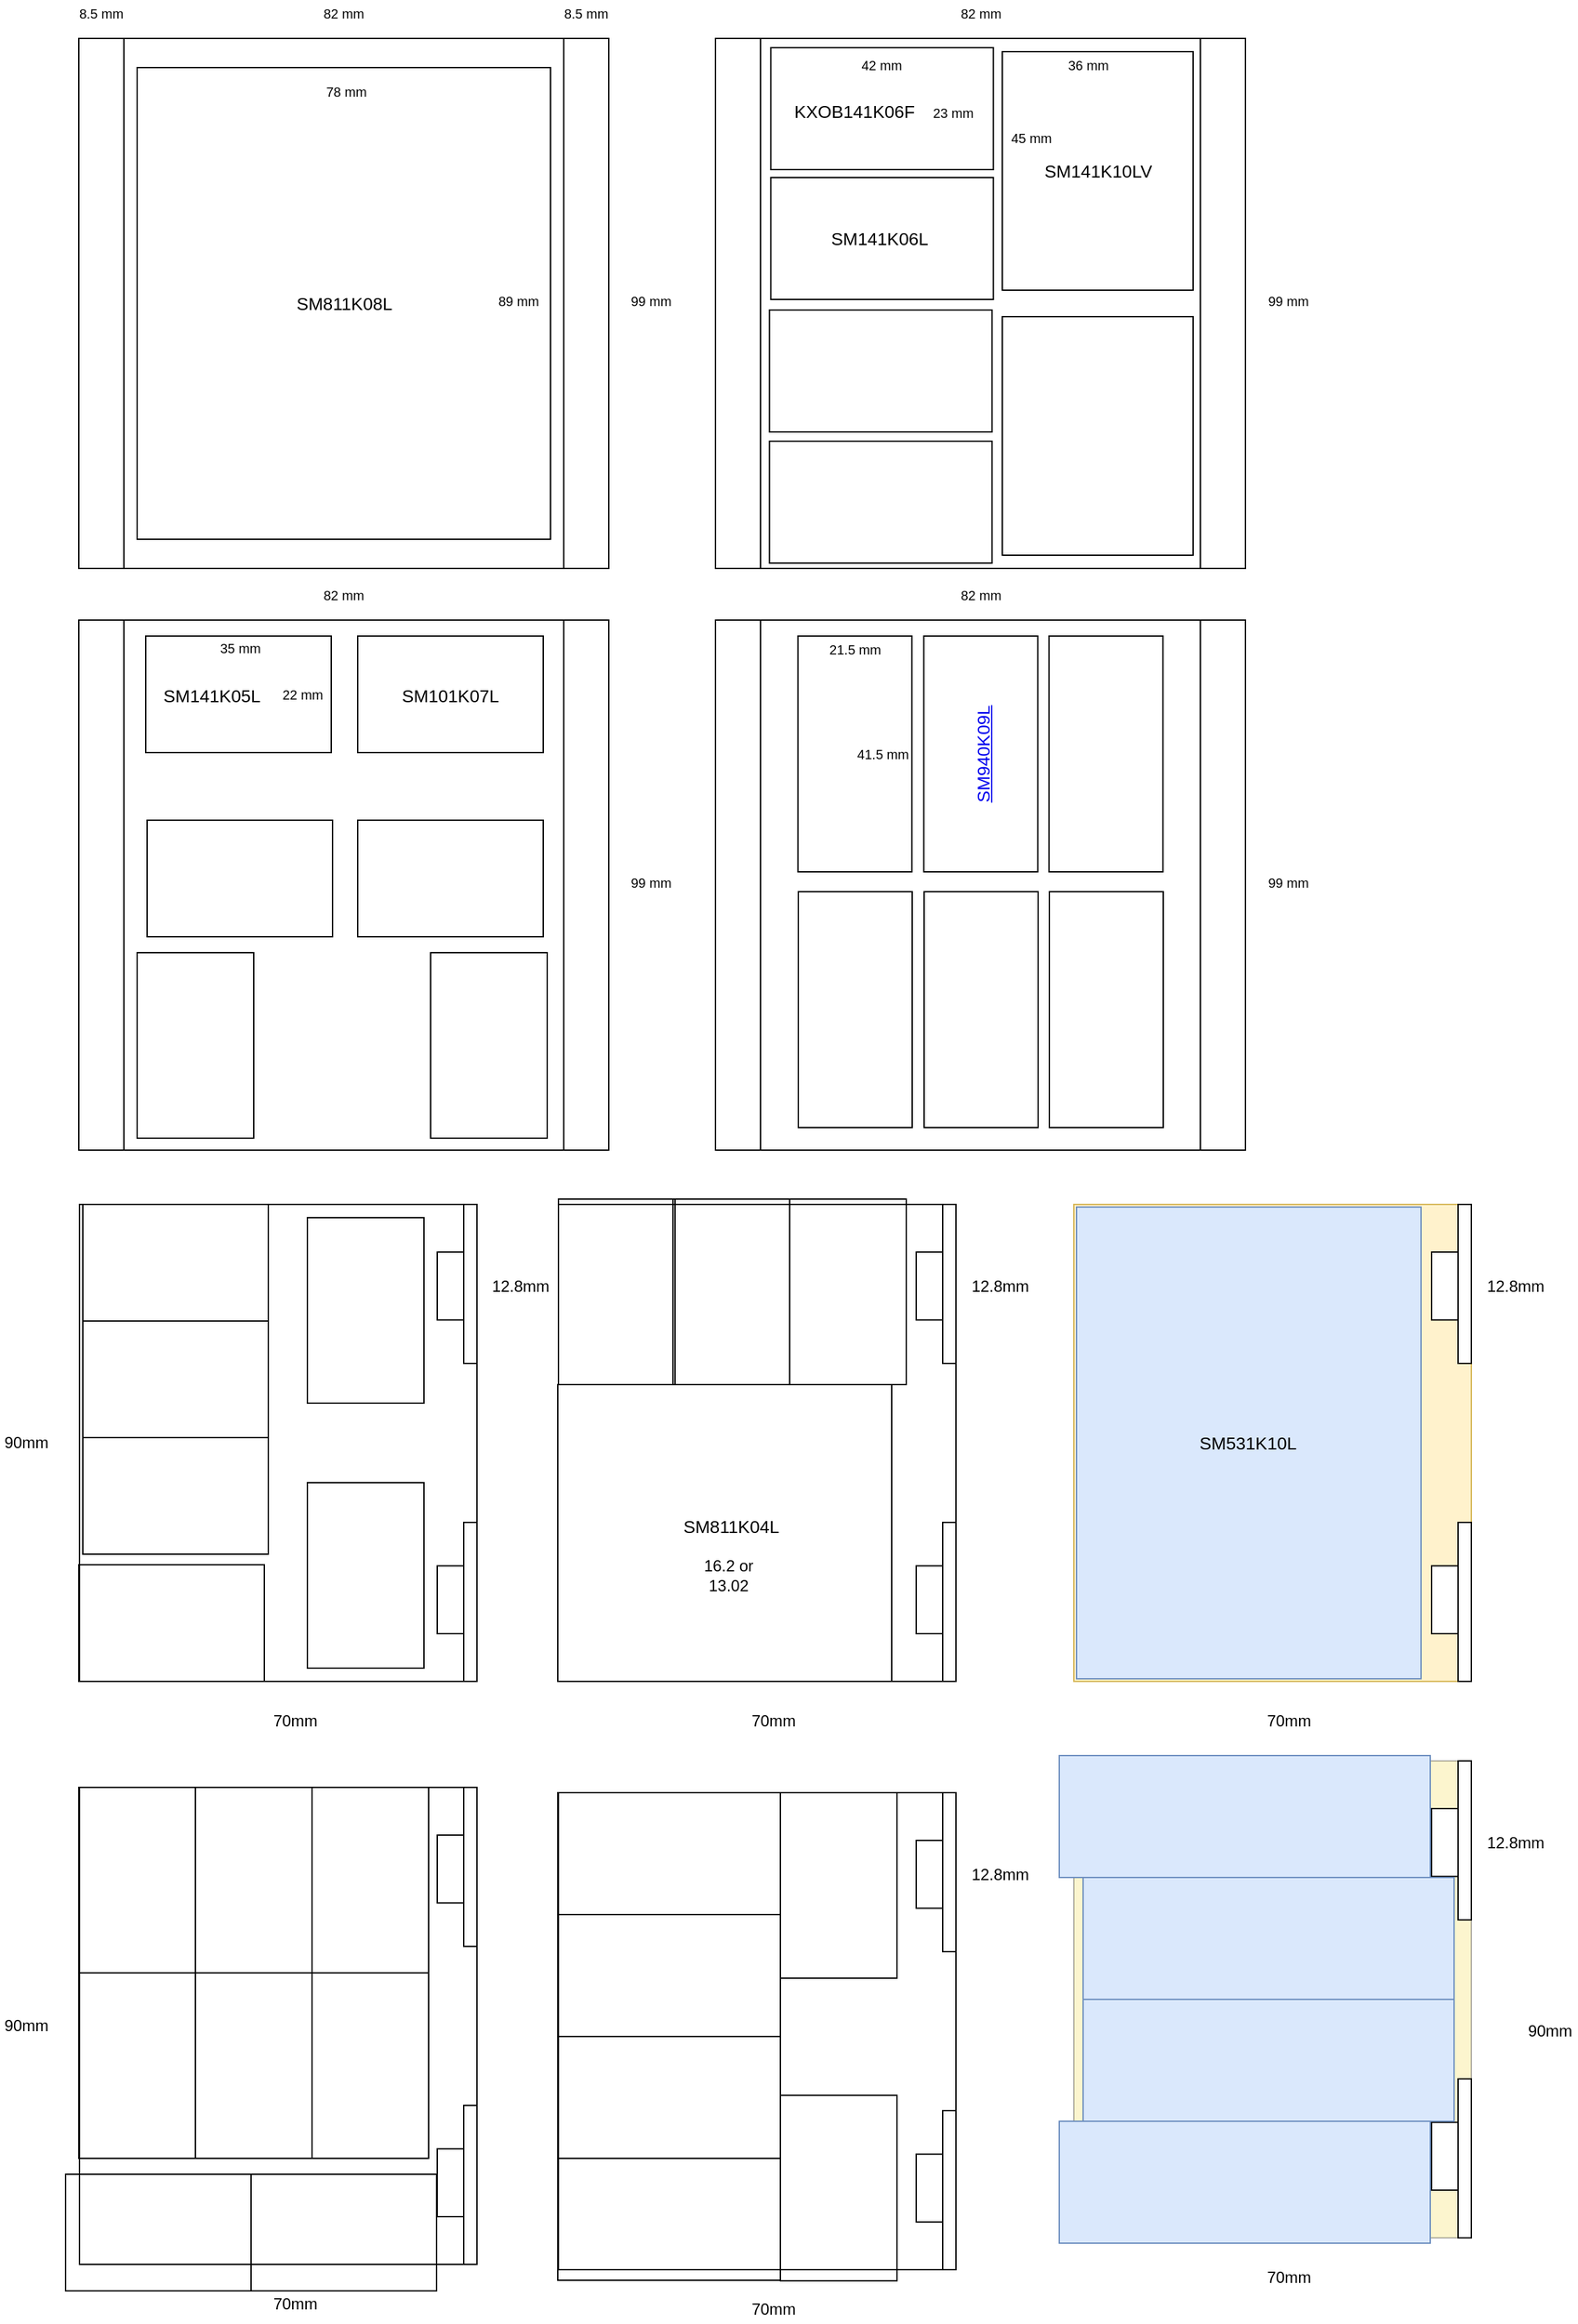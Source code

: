 <mxfile version="14.6.13" type="device" pages="2"><diagram id="oQUts7I-9DujU_vpRz6f" name="XY"><mxGraphModel dx="1752" dy="481" grid="1" gridSize="10" guides="1" tooltips="1" connect="1" arrows="1" fold="1" page="1" pageScale="1" pageWidth="1100" pageHeight="850" math="0" shadow="0"><root><mxCell id="0"/><mxCell id="1" parent="0"/><mxCell id="nN8JJNk-mXdtL4Y5iK5O-106" value="" style="rounded=0;whiteSpace=wrap;html=1;fillColor=#F5DC5D;opacity=30;" parent="1" vertex="1"><mxGeometry x="790.5" y="1340" width="300" height="360" as="geometry"/></mxCell><mxCell id="nN8JJNk-mXdtL4Y5iK5O-22" value="" style="rounded=0;whiteSpace=wrap;html=1;" parent="1" vertex="1"><mxGeometry x="401.5" y="920" width="300" height="360" as="geometry"/></mxCell><mxCell id="6bvqcT6BtOevuJyswvUa-59" value="" style="rounded=0;whiteSpace=wrap;html=1;fillColor=none;" parent="1" vertex="1"><mxGeometry x="520" y="40" width="400" height="400" as="geometry"/></mxCell><mxCell id="6bvqcT6BtOevuJyswvUa-72" value="" style="rounded=0;whiteSpace=wrap;html=1;fillColor=none;fontSize=10;" parent="1" vertex="1"><mxGeometry x="561.75" y="47" width="168" height="92" as="geometry"/></mxCell><mxCell id="6bvqcT6BtOevuJyswvUa-50" value="" style="rounded=0;whiteSpace=wrap;html=1;fillColor=none;fontSize=10;" parent="1" vertex="1"><mxGeometry x="677.25" y="491" width="86" height="178" as="geometry"/></mxCell><mxCell id="6bvqcT6BtOevuJyswvUa-1" value="" style="rounded=0;whiteSpace=wrap;html=1;fillColor=none;" parent="1" vertex="1"><mxGeometry x="39.5" y="40" width="400" height="400" as="geometry"/></mxCell><mxCell id="6bvqcT6BtOevuJyswvUa-2" value="" style="rounded=0;whiteSpace=wrap;html=1;fillColor=none;" parent="1" vertex="1"><mxGeometry x="405.5" y="40" width="34" height="400" as="geometry"/></mxCell><mxCell id="6bvqcT6BtOevuJyswvUa-3" value="" style="rounded=0;whiteSpace=wrap;html=1;fillColor=none;" parent="1" vertex="1"><mxGeometry x="39.5" y="40" width="34" height="400" as="geometry"/></mxCell><mxCell id="6bvqcT6BtOevuJyswvUa-4" value="&lt;font style=&quot;font-size: 10px;&quot;&gt;8.5 mm&lt;/font&gt;" style="text;html=1;strokeColor=none;fillColor=none;align=center;verticalAlign=middle;whiteSpace=wrap;rounded=0;fontSize=10;" parent="1" vertex="1"><mxGeometry x="35" y="11" width="43" height="20" as="geometry"/></mxCell><mxCell id="6bvqcT6BtOevuJyswvUa-5" value="&lt;font style=&quot;font-size: 10px;&quot;&gt;8.5 mm&lt;/font&gt;" style="text;html=1;strokeColor=none;fillColor=none;align=center;verticalAlign=middle;whiteSpace=wrap;rounded=0;fontSize=10;" parent="1" vertex="1"><mxGeometry x="401" y="11" width="43" height="20" as="geometry"/></mxCell><mxCell id="6bvqcT6BtOevuJyswvUa-6" value="&lt;font style=&quot;font-size: 10px&quot;&gt;82 mm&lt;/font&gt;" style="text;html=1;strokeColor=none;fillColor=none;align=center;verticalAlign=middle;whiteSpace=wrap;rounded=0;fontSize=10;" parent="1" vertex="1"><mxGeometry x="218" y="11" width="43" height="20" as="geometry"/></mxCell><mxCell id="6bvqcT6BtOevuJyswvUa-7" value="&lt;font style=&quot;font-size: 10px&quot;&gt;99 mm&lt;/font&gt;" style="text;html=1;strokeColor=none;fillColor=none;align=center;verticalAlign=middle;whiteSpace=wrap;rounded=0;fontSize=10;" parent="1" vertex="1"><mxGeometry x="450" y="228" width="43" height="20" as="geometry"/></mxCell><mxCell id="6bvqcT6BtOevuJyswvUa-8" value="" style="rounded=0;whiteSpace=wrap;html=1;fillColor=none;fontSize=10;" parent="1" vertex="1"><mxGeometry x="83.5" y="62" width="312" height="356" as="geometry"/></mxCell><mxCell id="6bvqcT6BtOevuJyswvUa-9" value="" style="rounded=0;whiteSpace=wrap;html=1;fillColor=none;" parent="1" vertex="1"><mxGeometry x="39.5" y="479" width="400" height="400" as="geometry"/></mxCell><mxCell id="6bvqcT6BtOevuJyswvUa-10" value="" style="rounded=0;whiteSpace=wrap;html=1;fillColor=none;" parent="1" vertex="1"><mxGeometry x="405.5" y="479" width="34" height="400" as="geometry"/></mxCell><mxCell id="6bvqcT6BtOevuJyswvUa-11" value="" style="rounded=0;whiteSpace=wrap;html=1;fillColor=none;" parent="1" vertex="1"><mxGeometry x="39.5" y="479" width="34" height="400" as="geometry"/></mxCell><mxCell id="6bvqcT6BtOevuJyswvUa-14" value="&lt;font style=&quot;font-size: 10px&quot;&gt;82 mm&lt;/font&gt;" style="text;html=1;strokeColor=none;fillColor=none;align=center;verticalAlign=middle;whiteSpace=wrap;rounded=0;fontSize=10;" parent="1" vertex="1"><mxGeometry x="218" y="450" width="43" height="20" as="geometry"/></mxCell><mxCell id="6bvqcT6BtOevuJyswvUa-15" value="&lt;font style=&quot;font-size: 10px&quot;&gt;99 mm&lt;/font&gt;" style="text;html=1;strokeColor=none;fillColor=none;align=center;verticalAlign=middle;whiteSpace=wrap;rounded=0;fontSize=10;" parent="1" vertex="1"><mxGeometry x="450" y="667" width="43" height="20" as="geometry"/></mxCell><mxCell id="6bvqcT6BtOevuJyswvUa-17" value="&lt;span style=&quot;font-size: 10pt ; font-family: &amp;#34;arial&amp;#34;&quot;&gt;SM811K08L&lt;/span&gt;" style="text;html=1;strokeColor=none;fillColor=none;align=center;verticalAlign=middle;whiteSpace=wrap;rounded=0;fontSize=10;" parent="1" vertex="1"><mxGeometry x="220" y="230" width="40" height="20" as="geometry"/></mxCell><mxCell id="6bvqcT6BtOevuJyswvUa-18" value="&lt;font style=&quot;font-size: 10px&quot;&gt;89 mm&lt;/font&gt;" style="text;html=1;strokeColor=none;fillColor=none;align=center;verticalAlign=middle;whiteSpace=wrap;rounded=0;fontSize=10;" parent="1" vertex="1"><mxGeometry x="350" y="228" width="43" height="20" as="geometry"/></mxCell><mxCell id="6bvqcT6BtOevuJyswvUa-19" value="&lt;font style=&quot;font-size: 10px&quot;&gt;78 mm&lt;/font&gt;" style="text;html=1;strokeColor=none;fillColor=none;align=center;verticalAlign=middle;whiteSpace=wrap;rounded=0;fontSize=10;" parent="1" vertex="1"><mxGeometry x="220" y="70" width="43" height="20" as="geometry"/></mxCell><mxCell id="6bvqcT6BtOevuJyswvUa-22" value="" style="rounded=0;whiteSpace=wrap;html=1;fillColor=none;fontSize=10;direction=south;" parent="1" vertex="1"><mxGeometry x="83.5" y="730" width="88" height="140" as="geometry"/></mxCell><mxCell id="6bvqcT6BtOevuJyswvUa-23" value="" style="rounded=0;whiteSpace=wrap;html=1;fillColor=none;fontSize=10;direction=east;" parent="1" vertex="1"><mxGeometry x="91" y="630" width="140" height="88" as="geometry"/></mxCell><mxCell id="6bvqcT6BtOevuJyswvUa-24" value="" style="rounded=0;whiteSpace=wrap;html=1;fillColor=none;fontSize=10;" parent="1" vertex="1"><mxGeometry x="90" y="491" width="140" height="88" as="geometry"/></mxCell><mxCell id="6bvqcT6BtOevuJyswvUa-25" value="" style="rounded=0;whiteSpace=wrap;html=1;fillColor=none;fontSize=10;direction=south;" parent="1" vertex="1"><mxGeometry x="305" y="730" width="88" height="140" as="geometry"/></mxCell><mxCell id="6bvqcT6BtOevuJyswvUa-26" value="" style="rounded=0;whiteSpace=wrap;html=1;fillColor=none;fontSize=10;direction=west;" parent="1" vertex="1"><mxGeometry x="250" y="630" width="140" height="88" as="geometry"/></mxCell><mxCell id="6bvqcT6BtOevuJyswvUa-27" value="" style="rounded=0;whiteSpace=wrap;html=1;fillColor=none;fontSize=10;" parent="1" vertex="1"><mxGeometry x="250" y="491" width="140" height="88" as="geometry"/></mxCell><mxCell id="6bvqcT6BtOevuJyswvUa-28" value="&lt;font style=&quot;font-size: 10px&quot;&gt;35 mm&lt;/font&gt;" style="text;html=1;strokeColor=none;fillColor=none;align=center;verticalAlign=middle;whiteSpace=wrap;rounded=0;fontSize=10;" parent="1" vertex="1"><mxGeometry x="139.5" y="490" width="43" height="20" as="geometry"/></mxCell><mxCell id="6bvqcT6BtOevuJyswvUa-29" value="&lt;font style=&quot;font-size: 10px&quot;&gt;22 mm&lt;/font&gt;" style="text;html=1;strokeColor=none;fillColor=none;align=center;verticalAlign=middle;whiteSpace=wrap;rounded=0;fontSize=10;" parent="1" vertex="1"><mxGeometry x="187" y="525" width="43" height="20" as="geometry"/></mxCell><mxCell id="6bvqcT6BtOevuJyswvUa-30" value="&lt;span style=&quot;font-size: 10pt ; font-family: &amp;#34;arial&amp;#34;&quot;&gt;SM141K05L&lt;/span&gt;" style="text;html=1;strokeColor=none;fillColor=none;align=center;verticalAlign=middle;whiteSpace=wrap;rounded=0;fontSize=10;" parent="1" vertex="1"><mxGeometry x="120" y="526" width="40" height="20" as="geometry"/></mxCell><mxCell id="6bvqcT6BtOevuJyswvUa-31" value="&lt;span style=&quot;font-size: 10pt ; font-family: &amp;#34;arial&amp;#34;&quot;&gt;SM101K07L&lt;/span&gt;" style="text;html=1;strokeColor=none;fillColor=none;align=center;verticalAlign=middle;whiteSpace=wrap;rounded=0;fontSize=10;direction=west;" parent="1" vertex="1"><mxGeometry x="300" y="526" width="40" height="20" as="geometry"/></mxCell><mxCell id="6bvqcT6BtOevuJyswvUa-32" value="" style="rounded=0;whiteSpace=wrap;html=1;fillColor=none;" parent="1" vertex="1"><mxGeometry x="520" y="479" width="400" height="400" as="geometry"/></mxCell><mxCell id="6bvqcT6BtOevuJyswvUa-33" value="" style="rounded=0;whiteSpace=wrap;html=1;fillColor=none;" parent="1" vertex="1"><mxGeometry x="886" y="479" width="34" height="400" as="geometry"/></mxCell><mxCell id="6bvqcT6BtOevuJyswvUa-34" value="" style="rounded=0;whiteSpace=wrap;html=1;fillColor=none;" parent="1" vertex="1"><mxGeometry x="520" y="479" width="34" height="400" as="geometry"/></mxCell><mxCell id="6bvqcT6BtOevuJyswvUa-35" value="&lt;font style=&quot;font-size: 10px&quot;&gt;99 mm&lt;/font&gt;" style="text;html=1;strokeColor=none;fillColor=none;align=center;verticalAlign=middle;whiteSpace=wrap;rounded=0;fontSize=10;" parent="1" vertex="1"><mxGeometry x="930.5" y="667" width="43" height="20" as="geometry"/></mxCell><mxCell id="6bvqcT6BtOevuJyswvUa-40" value="" style="rounded=0;whiteSpace=wrap;html=1;fillColor=none;fontSize=10;" parent="1" vertex="1"><mxGeometry x="582.25" y="491" width="86" height="178" as="geometry"/></mxCell><mxCell id="6bvqcT6BtOevuJyswvUa-44" value="&lt;font style=&quot;font-size: 10px&quot;&gt;21.5 mm&lt;/font&gt;" style="text;html=1;strokeColor=none;fillColor=none;align=center;verticalAlign=middle;whiteSpace=wrap;rounded=0;fontSize=10;" parent="1" vertex="1"><mxGeometry x="604" y="491" width="43" height="20" as="geometry"/></mxCell><mxCell id="6bvqcT6BtOevuJyswvUa-45" value="&lt;font style=&quot;font-size: 10px&quot;&gt;41.5 mm&lt;/font&gt;" style="text;html=1;strokeColor=none;fillColor=none;align=center;verticalAlign=middle;whiteSpace=wrap;rounded=0;fontSize=10;" parent="1" vertex="1"><mxGeometry x="625.25" y="570" width="43" height="20" as="geometry"/></mxCell><mxCell id="6bvqcT6BtOevuJyswvUa-48" value="&lt;font style=&quot;font-size: 10px&quot;&gt;82 mm&lt;/font&gt;" style="text;html=1;strokeColor=none;fillColor=none;align=center;verticalAlign=middle;whiteSpace=wrap;rounded=0;fontSize=10;" parent="1" vertex="1"><mxGeometry x="698.5" y="450" width="43" height="20" as="geometry"/></mxCell><mxCell id="6bvqcT6BtOevuJyswvUa-51" value="" style="rounded=0;whiteSpace=wrap;html=1;fillColor=none;fontSize=10;" parent="1" vertex="1"><mxGeometry x="771.75" y="491" width="86" height="178" as="geometry"/></mxCell><mxCell id="6bvqcT6BtOevuJyswvUa-52" value="" style="rounded=0;whiteSpace=wrap;html=1;fillColor=none;fontSize=10;" parent="1" vertex="1"><mxGeometry x="582.5" y="684" width="86" height="178" as="geometry"/></mxCell><mxCell id="6bvqcT6BtOevuJyswvUa-53" value="" style="rounded=0;whiteSpace=wrap;html=1;fillColor=none;fontSize=10;" parent="1" vertex="1"><mxGeometry x="677.5" y="684" width="86" height="178" as="geometry"/></mxCell><mxCell id="6bvqcT6BtOevuJyswvUa-54" value="" style="rounded=0;whiteSpace=wrap;html=1;fillColor=none;fontSize=10;" parent="1" vertex="1"><mxGeometry x="772" y="684" width="86" height="178" as="geometry"/></mxCell><mxCell id="6bvqcT6BtOevuJyswvUa-57" value="&lt;span style=&quot;font-style: normal; font-weight: normal; letter-spacing: normal; text-indent: 0px; text-transform: none; word-spacing: 0px; font-size: 10pt; font-family: arial; text-decoration: underline; color: rgb(17, 85, 204);&quot;&gt;&lt;a class=&quot;in-cell-link&quot; href=&quot;https://www.digikey.com/en/products/detail/anysolar-ltd/SM940K09L/9990450&quot; target=&quot;_blank&quot;&gt;SM940K09L&lt;/a&gt;&lt;/span&gt;" style="text;html=1;strokeColor=none;fillColor=none;align=center;verticalAlign=middle;whiteSpace=wrap;rounded=0;fontSize=10;horizontal=0;" parent="1" vertex="1"><mxGeometry x="702" y="570" width="40" height="20" as="geometry"/></mxCell><mxCell id="6bvqcT6BtOevuJyswvUa-60" value="" style="rounded=0;whiteSpace=wrap;html=1;fillColor=none;" parent="1" vertex="1"><mxGeometry x="886" y="40" width="34" height="400" as="geometry"/></mxCell><mxCell id="6bvqcT6BtOevuJyswvUa-61" value="" style="rounded=0;whiteSpace=wrap;html=1;fillColor=none;" parent="1" vertex="1"><mxGeometry x="520" y="40" width="34" height="400" as="geometry"/></mxCell><mxCell id="6bvqcT6BtOevuJyswvUa-62" value="&lt;font style=&quot;font-size: 10px&quot;&gt;99 mm&lt;/font&gt;" style="text;html=1;strokeColor=none;fillColor=none;align=center;verticalAlign=middle;whiteSpace=wrap;rounded=0;fontSize=10;" parent="1" vertex="1"><mxGeometry x="930.5" y="228" width="43" height="20" as="geometry"/></mxCell><mxCell id="6bvqcT6BtOevuJyswvUa-64" value="&lt;font style=&quot;font-size: 10px&quot;&gt;42 mm&lt;/font&gt;" style="text;html=1;strokeColor=none;fillColor=none;align=center;verticalAlign=middle;whiteSpace=wrap;rounded=0;fontSize=10;" parent="1" vertex="1"><mxGeometry x="624.25" y="50" width="43" height="20" as="geometry"/></mxCell><mxCell id="6bvqcT6BtOevuJyswvUa-65" value="&lt;font style=&quot;font-size: 10px&quot;&gt;23 mm&lt;/font&gt;" style="text;html=1;strokeColor=none;fillColor=none;align=center;verticalAlign=middle;whiteSpace=wrap;rounded=0;fontSize=10;" parent="1" vertex="1"><mxGeometry x="677.5" y="86" width="43" height="20" as="geometry"/></mxCell><mxCell id="6bvqcT6BtOevuJyswvUa-66" value="&lt;font style=&quot;font-size: 10px&quot;&gt;82 mm&lt;/font&gt;" style="text;html=1;strokeColor=none;fillColor=none;align=center;verticalAlign=middle;whiteSpace=wrap;rounded=0;fontSize=10;" parent="1" vertex="1"><mxGeometry x="698.5" y="11" width="43" height="20" as="geometry"/></mxCell><mxCell id="6bvqcT6BtOevuJyswvUa-74" value="&lt;span style=&quot;font-size: 10pt ; font-family: &amp;#34;arial&amp;#34;&quot;&gt;KXOB141K06F&lt;/span&gt;" style="text;html=1;strokeColor=none;fillColor=none;align=center;verticalAlign=middle;whiteSpace=wrap;rounded=0;fontSize=10;" parent="1" vertex="1"><mxGeometry x="605" y="85" width="40" height="20" as="geometry"/></mxCell><mxCell id="6bvqcT6BtOevuJyswvUa-75" value="" style="rounded=0;whiteSpace=wrap;html=1;fillColor=none;fontSize=10;" parent="1" vertex="1"><mxGeometry x="561.75" y="145" width="168" height="92" as="geometry"/></mxCell><mxCell id="6bvqcT6BtOevuJyswvUa-76" value="" style="rounded=0;whiteSpace=wrap;html=1;fillColor=none;fontSize=10;" parent="1" vertex="1"><mxGeometry x="560.75" y="245" width="168" height="92" as="geometry"/></mxCell><mxCell id="6bvqcT6BtOevuJyswvUa-77" value="" style="rounded=0;whiteSpace=wrap;html=1;fillColor=none;fontSize=10;" parent="1" vertex="1"><mxGeometry x="560.75" y="344" width="168" height="92" as="geometry"/></mxCell><mxCell id="6bvqcT6BtOevuJyswvUa-78" value="&lt;span style=&quot;font-size: 10pt ; font-family: &amp;#34;arial&amp;#34;&quot;&gt;SM141K06L&lt;/span&gt;" style="text;html=1;strokeColor=none;fillColor=none;align=center;verticalAlign=middle;whiteSpace=wrap;rounded=0;fontSize=10;" parent="1" vertex="1"><mxGeometry x="624" y="181" width="40" height="20" as="geometry"/></mxCell><mxCell id="6bvqcT6BtOevuJyswvUa-79" value="" style="rounded=0;whiteSpace=wrap;html=1;fillColor=none;fontSize=10;" parent="1" vertex="1"><mxGeometry x="736.5" y="50" width="144" height="180" as="geometry"/></mxCell><mxCell id="6bvqcT6BtOevuJyswvUa-80" value="" style="rounded=0;whiteSpace=wrap;html=1;fillColor=none;fontSize=10;" parent="1" vertex="1"><mxGeometry x="736.5" y="250" width="144" height="180" as="geometry"/></mxCell><mxCell id="6bvqcT6BtOevuJyswvUa-81" value="&lt;span style=&quot;font-size: 10pt ; font-family: &amp;#34;arial&amp;#34;&quot;&gt;SM141K10LV&lt;/span&gt;" style="text;html=1;strokeColor=none;fillColor=none;align=center;verticalAlign=middle;whiteSpace=wrap;rounded=0;fontSize=10;" parent="1" vertex="1"><mxGeometry x="789" y="130" width="40" height="20" as="geometry"/></mxCell><mxCell id="6bvqcT6BtOevuJyswvUa-83" value="&lt;font style=&quot;font-size: 10px&quot;&gt;45 mm&lt;/font&gt;" style="text;html=1;strokeColor=none;fillColor=none;align=center;verticalAlign=middle;whiteSpace=wrap;rounded=0;fontSize=10;" parent="1" vertex="1"><mxGeometry x="736.5" y="105" width="43" height="20" as="geometry"/></mxCell><mxCell id="6bvqcT6BtOevuJyswvUa-85" value="&lt;font style=&quot;font-size: 10px&quot;&gt;36 mm&lt;/font&gt;" style="text;html=1;strokeColor=none;fillColor=none;align=center;verticalAlign=middle;whiteSpace=wrap;rounded=0;fontSize=10;" parent="1" vertex="1"><mxGeometry x="779.5" y="50" width="43" height="20" as="geometry"/></mxCell><mxCell id="nN8JJNk-mXdtL4Y5iK5O-1" value="" style="rounded=0;whiteSpace=wrap;html=1;" parent="1" vertex="1"><mxGeometry x="40" y="920" width="300" height="360" as="geometry"/></mxCell><mxCell id="nN8JJNk-mXdtL4Y5iK5O-2" value="" style="rounded=0;whiteSpace=wrap;html=1;" parent="1" vertex="1"><mxGeometry x="310" y="956" width="30" height="51.2" as="geometry"/></mxCell><mxCell id="nN8JJNk-mXdtL4Y5iK5O-5" value="" style="rounded=0;whiteSpace=wrap;html=1;" parent="1" vertex="1"><mxGeometry x="310" y="1192.8" width="30" height="51.2" as="geometry"/></mxCell><mxCell id="nN8JJNk-mXdtL4Y5iK5O-7" value="90mm" style="text;html=1;strokeColor=none;fillColor=none;align=center;verticalAlign=middle;whiteSpace=wrap;rounded=0;" parent="1" vertex="1"><mxGeometry x="-20" y="1090" width="40" height="20" as="geometry"/></mxCell><mxCell id="nN8JJNk-mXdtL4Y5iK5O-9" value="70mm" style="text;html=1;strokeColor=none;fillColor=none;align=center;verticalAlign=middle;whiteSpace=wrap;rounded=0;" parent="1" vertex="1"><mxGeometry x="182.5" y="1300" width="40" height="20" as="geometry"/></mxCell><mxCell id="nN8JJNk-mXdtL4Y5iK5O-10" value="12.8mm" style="text;html=1;strokeColor=none;fillColor=none;align=center;verticalAlign=middle;whiteSpace=wrap;rounded=0;" parent="1" vertex="1"><mxGeometry x="353" y="972" width="40" height="20" as="geometry"/></mxCell><mxCell id="nN8JJNk-mXdtL4Y5iK5O-13" value="" style="rounded=0;whiteSpace=wrap;html=1;" parent="1" vertex="1"><mxGeometry x="330" y="920" width="10" height="120" as="geometry"/></mxCell><mxCell id="nN8JJNk-mXdtL4Y5iK5O-14" value="" style="rounded=0;whiteSpace=wrap;html=1;" parent="1" vertex="1"><mxGeometry x="330" y="1160" width="10" height="120" as="geometry"/></mxCell><mxCell id="nN8JJNk-mXdtL4Y5iK5O-15" value="" style="rounded=0;whiteSpace=wrap;html=1;fillColor=none;fontSize=10;" parent="1" vertex="1"><mxGeometry x="42.5" y="920" width="140" height="88" as="geometry"/></mxCell><mxCell id="nN8JJNk-mXdtL4Y5iK5O-16" value="" style="rounded=0;whiteSpace=wrap;html=1;fillColor=none;fontSize=10;" parent="1" vertex="1"><mxGeometry x="42.5" y="1008" width="140" height="88" as="geometry"/></mxCell><mxCell id="nN8JJNk-mXdtL4Y5iK5O-17" value="" style="rounded=0;whiteSpace=wrap;html=1;fillColor=none;fontSize=10;" parent="1" vertex="1"><mxGeometry x="42.5" y="1096" width="140" height="88" as="geometry"/></mxCell><mxCell id="nN8JJNk-mXdtL4Y5iK5O-18" value="" style="rounded=0;whiteSpace=wrap;html=1;fillColor=none;fontSize=10;" parent="1" vertex="1"><mxGeometry x="39.5" y="1192" width="140" height="88" as="geometry"/></mxCell><mxCell id="nN8JJNk-mXdtL4Y5iK5O-19" value="" style="rounded=0;whiteSpace=wrap;html=1;fillColor=none;fontSize=10;direction=south;" parent="1" vertex="1"><mxGeometry x="212" y="1130" width="88" height="140" as="geometry"/></mxCell><mxCell id="nN8JJNk-mXdtL4Y5iK5O-20" value="" style="rounded=0;whiteSpace=wrap;html=1;fillColor=none;fontSize=10;direction=south;" parent="1" vertex="1"><mxGeometry x="212" y="930" width="88" height="140" as="geometry"/></mxCell><mxCell id="nN8JJNk-mXdtL4Y5iK5O-21" value="" style="rounded=0;whiteSpace=wrap;html=1;direction=south;" parent="1" vertex="1"><mxGeometry x="401" y="1056" width="252" height="224" as="geometry"/></mxCell><mxCell id="nN8JJNk-mXdtL4Y5iK5O-23" value="" style="rounded=0;whiteSpace=wrap;html=1;" parent="1" vertex="1"><mxGeometry x="671.5" y="956" width="30" height="51.2" as="geometry"/></mxCell><mxCell id="nN8JJNk-mXdtL4Y5iK5O-24" value="" style="rounded=0;whiteSpace=wrap;html=1;" parent="1" vertex="1"><mxGeometry x="671.5" y="1192.8" width="30" height="51.2" as="geometry"/></mxCell><mxCell id="nN8JJNk-mXdtL4Y5iK5O-25" value="70mm" style="text;html=1;strokeColor=none;fillColor=none;align=center;verticalAlign=middle;whiteSpace=wrap;rounded=0;" parent="1" vertex="1"><mxGeometry x="544" y="1300" width="40" height="20" as="geometry"/></mxCell><mxCell id="nN8JJNk-mXdtL4Y5iK5O-26" value="12.8mm" style="text;html=1;strokeColor=none;fillColor=none;align=center;verticalAlign=middle;whiteSpace=wrap;rounded=0;" parent="1" vertex="1"><mxGeometry x="714.5" y="972" width="40" height="20" as="geometry"/></mxCell><mxCell id="nN8JJNk-mXdtL4Y5iK5O-27" value="" style="rounded=0;whiteSpace=wrap;html=1;" parent="1" vertex="1"><mxGeometry x="691.5" y="920" width="10" height="120" as="geometry"/></mxCell><mxCell id="nN8JJNk-mXdtL4Y5iK5O-28" value="" style="rounded=0;whiteSpace=wrap;html=1;" parent="1" vertex="1"><mxGeometry x="691.5" y="1160" width="10" height="120" as="geometry"/></mxCell><mxCell id="nN8JJNk-mXdtL4Y5iK5O-35" value="" style="rounded=0;whiteSpace=wrap;html=1;fillColor=none;fontSize=10;direction=south;" parent="1" vertex="1"><mxGeometry x="401.5" y="916" width="88" height="140" as="geometry"/></mxCell><mxCell id="nN8JJNk-mXdtL4Y5iK5O-36" value="&lt;span style=&quot;font-size: 10pt ; font-family: &amp;#34;arial&amp;#34;&quot;&gt;SM811K04L&lt;/span&gt;" style="text;html=1;strokeColor=none;fillColor=none;align=center;verticalAlign=middle;whiteSpace=wrap;rounded=0;" parent="1" vertex="1"><mxGeometry x="512" y="1153" width="40" height="20" as="geometry"/></mxCell><mxCell id="nN8JJNk-mXdtL4Y5iK5O-37" value="" style="rounded=0;whiteSpace=wrap;html=1;fillColor=none;fontSize=10;direction=south;" parent="1" vertex="1"><mxGeometry x="488" y="916" width="88" height="140" as="geometry"/></mxCell><mxCell id="nN8JJNk-mXdtL4Y5iK5O-38" value="" style="rounded=0;whiteSpace=wrap;html=1;fillColor=none;fontSize=10;direction=south;" parent="1" vertex="1"><mxGeometry x="576" y="916" width="88" height="140" as="geometry"/></mxCell><mxCell id="nN8JJNk-mXdtL4Y5iK5O-39" value="" style="rounded=0;whiteSpace=wrap;html=1;" parent="1" vertex="1"><mxGeometry x="40" y="1360" width="300" height="360" as="geometry"/></mxCell><mxCell id="nN8JJNk-mXdtL4Y5iK5O-40" value="" style="rounded=0;whiteSpace=wrap;html=1;" parent="1" vertex="1"><mxGeometry x="310" y="1396" width="30" height="51.2" as="geometry"/></mxCell><mxCell id="nN8JJNk-mXdtL4Y5iK5O-41" value="" style="rounded=0;whiteSpace=wrap;html=1;" parent="1" vertex="1"><mxGeometry x="310" y="1632.8" width="30" height="51.2" as="geometry"/></mxCell><mxCell id="nN8JJNk-mXdtL4Y5iK5O-42" value="90mm" style="text;html=1;strokeColor=none;fillColor=none;align=center;verticalAlign=middle;whiteSpace=wrap;rounded=0;" parent="1" vertex="1"><mxGeometry x="-20" y="1530" width="40" height="20" as="geometry"/></mxCell><mxCell id="nN8JJNk-mXdtL4Y5iK5O-43" value="70mm" style="text;html=1;strokeColor=none;fillColor=none;align=center;verticalAlign=middle;whiteSpace=wrap;rounded=0;" parent="1" vertex="1"><mxGeometry x="182.5" y="1740" width="40" height="20" as="geometry"/></mxCell><mxCell id="nN8JJNk-mXdtL4Y5iK5O-44" value="" style="rounded=0;whiteSpace=wrap;html=1;" parent="1" vertex="1"><mxGeometry x="330" y="1360" width="10" height="120" as="geometry"/></mxCell><mxCell id="nN8JJNk-mXdtL4Y5iK5O-45" value="" style="rounded=0;whiteSpace=wrap;html=1;" parent="1" vertex="1"><mxGeometry x="330" y="1600" width="10" height="120" as="geometry"/></mxCell><mxCell id="nN8JJNk-mXdtL4Y5iK5O-46" value="" style="rounded=0;whiteSpace=wrap;html=1;fillColor=none;fontSize=10;direction=south;" parent="1" vertex="1"><mxGeometry x="39.5" y="1360" width="88" height="140" as="geometry"/></mxCell><mxCell id="nN8JJNk-mXdtL4Y5iK5O-47" value="" style="rounded=0;whiteSpace=wrap;html=1;fillColor=none;fontSize=10;direction=south;" parent="1" vertex="1"><mxGeometry x="127.5" y="1360" width="88" height="140" as="geometry"/></mxCell><mxCell id="nN8JJNk-mXdtL4Y5iK5O-48" value="" style="rounded=0;whiteSpace=wrap;html=1;fillColor=none;fontSize=10;direction=south;" parent="1" vertex="1"><mxGeometry x="39.5" y="1500" width="88" height="140" as="geometry"/></mxCell><mxCell id="nN8JJNk-mXdtL4Y5iK5O-49" value="" style="rounded=0;whiteSpace=wrap;html=1;fillColor=none;fontSize=10;" parent="1" vertex="1"><mxGeometry x="29.5" y="1652" width="140" height="88" as="geometry"/></mxCell><mxCell id="nN8JJNk-mXdtL4Y5iK5O-50" value="" style="rounded=0;whiteSpace=wrap;html=1;fillColor=none;fontSize=10;direction=south;" parent="1" vertex="1"><mxGeometry x="127.5" y="1500" width="88" height="140" as="geometry"/></mxCell><mxCell id="nN8JJNk-mXdtL4Y5iK5O-51" value="" style="rounded=0;whiteSpace=wrap;html=1;fillColor=none;fontSize=10;direction=south;" parent="1" vertex="1"><mxGeometry x="215.5" y="1360" width="88" height="140" as="geometry"/></mxCell><mxCell id="nN8JJNk-mXdtL4Y5iK5O-52" value="" style="rounded=0;whiteSpace=wrap;html=1;fillColor=none;fontSize=10;" parent="1" vertex="1"><mxGeometry x="169.5" y="1652" width="140" height="88" as="geometry"/></mxCell><mxCell id="nN8JJNk-mXdtL4Y5iK5O-53" value="" style="rounded=0;whiteSpace=wrap;html=1;fillColor=none;fontSize=10;direction=south;" parent="1" vertex="1"><mxGeometry x="215.5" y="1500" width="88" height="140" as="geometry"/></mxCell><mxCell id="nN8JJNk-mXdtL4Y5iK5O-54" value="" style="rounded=0;whiteSpace=wrap;html=1;" parent="1" vertex="1"><mxGeometry x="401.5" y="1364" width="300" height="360" as="geometry"/></mxCell><mxCell id="nN8JJNk-mXdtL4Y5iK5O-56" value="" style="rounded=0;whiteSpace=wrap;html=1;" parent="1" vertex="1"><mxGeometry x="671.5" y="1400" width="30" height="51.2" as="geometry"/></mxCell><mxCell id="nN8JJNk-mXdtL4Y5iK5O-57" value="" style="rounded=0;whiteSpace=wrap;html=1;" parent="1" vertex="1"><mxGeometry x="671.5" y="1636.8" width="30" height="51.2" as="geometry"/></mxCell><mxCell id="nN8JJNk-mXdtL4Y5iK5O-58" value="70mm" style="text;html=1;strokeColor=none;fillColor=none;align=center;verticalAlign=middle;whiteSpace=wrap;rounded=0;" parent="1" vertex="1"><mxGeometry x="544" y="1744" width="40" height="20" as="geometry"/></mxCell><mxCell id="nN8JJNk-mXdtL4Y5iK5O-59" value="12.8mm" style="text;html=1;strokeColor=none;fillColor=none;align=center;verticalAlign=middle;whiteSpace=wrap;rounded=0;" parent="1" vertex="1"><mxGeometry x="714.5" y="1416" width="40" height="20" as="geometry"/></mxCell><mxCell id="nN8JJNk-mXdtL4Y5iK5O-60" value="" style="rounded=0;whiteSpace=wrap;html=1;" parent="1" vertex="1"><mxGeometry x="691.5" y="1364" width="10" height="120" as="geometry"/></mxCell><mxCell id="nN8JJNk-mXdtL4Y5iK5O-61" value="" style="rounded=0;whiteSpace=wrap;html=1;" parent="1" vertex="1"><mxGeometry x="691.5" y="1604" width="10" height="120" as="geometry"/></mxCell><mxCell id="nN8JJNk-mXdtL4Y5iK5O-71" value="" style="rounded=0;whiteSpace=wrap;html=1;fillColor=none;fontSize=10;" parent="1" vertex="1"><mxGeometry x="401" y="1364" width="168" height="92" as="geometry"/></mxCell><mxCell id="nN8JJNk-mXdtL4Y5iK5O-72" value="" style="rounded=0;whiteSpace=wrap;html=1;fillColor=none;fontSize=10;" parent="1" vertex="1"><mxGeometry x="401" y="1456" width="168" height="92" as="geometry"/></mxCell><mxCell id="nN8JJNk-mXdtL4Y5iK5O-73" value="" style="rounded=0;whiteSpace=wrap;html=1;fillColor=none;fontSize=10;" parent="1" vertex="1"><mxGeometry x="401" y="1548" width="168" height="92" as="geometry"/></mxCell><mxCell id="nN8JJNk-mXdtL4Y5iK5O-74" value="" style="rounded=0;whiteSpace=wrap;html=1;fillColor=none;fontSize=10;" parent="1" vertex="1"><mxGeometry x="401" y="1640" width="168" height="92" as="geometry"/></mxCell><mxCell id="nN8JJNk-mXdtL4Y5iK5O-75" value="" style="rounded=0;whiteSpace=wrap;html=1;fillColor=none;fontSize=10;direction=south;" parent="1" vertex="1"><mxGeometry x="569" y="1364" width="88" height="140" as="geometry"/></mxCell><mxCell id="nN8JJNk-mXdtL4Y5iK5O-76" value="" style="rounded=0;whiteSpace=wrap;html=1;fillColor=none;fontSize=10;direction=south;" parent="1" vertex="1"><mxGeometry x="569" y="1592.4" width="88" height="140" as="geometry"/></mxCell><mxCell id="nN8JJNk-mXdtL4Y5iK5O-92" value="" style="rounded=0;whiteSpace=wrap;html=1;fillColor=#fff2cc;strokeColor=#d6b656;" parent="1" vertex="1"><mxGeometry x="790.5" y="920" width="300" height="360" as="geometry"/></mxCell><mxCell id="nN8JJNk-mXdtL4Y5iK5O-93" value="" style="rounded=0;whiteSpace=wrap;html=1;" parent="1" vertex="1"><mxGeometry x="1060.5" y="956" width="30" height="51.2" as="geometry"/></mxCell><mxCell id="nN8JJNk-mXdtL4Y5iK5O-94" value="" style="rounded=0;whiteSpace=wrap;html=1;" parent="1" vertex="1"><mxGeometry x="1060.5" y="1192.8" width="30" height="51.2" as="geometry"/></mxCell><mxCell id="nN8JJNk-mXdtL4Y5iK5O-95" value="70mm" style="text;html=1;strokeColor=none;fillColor=none;align=center;verticalAlign=middle;whiteSpace=wrap;rounded=0;" parent="1" vertex="1"><mxGeometry x="933" y="1300" width="40" height="20" as="geometry"/></mxCell><mxCell id="nN8JJNk-mXdtL4Y5iK5O-96" value="12.8mm" style="text;html=1;strokeColor=none;fillColor=none;align=center;verticalAlign=middle;whiteSpace=wrap;rounded=0;" parent="1" vertex="1"><mxGeometry x="1103.5" y="972" width="40" height="20" as="geometry"/></mxCell><mxCell id="nN8JJNk-mXdtL4Y5iK5O-97" value="" style="rounded=0;whiteSpace=wrap;html=1;" parent="1" vertex="1"><mxGeometry x="1080.5" y="920" width="10" height="120" as="geometry"/></mxCell><mxCell id="nN8JJNk-mXdtL4Y5iK5O-98" value="" style="rounded=0;whiteSpace=wrap;html=1;" parent="1" vertex="1"><mxGeometry x="1080.5" y="1160" width="10" height="120" as="geometry"/></mxCell><mxCell id="nN8JJNk-mXdtL4Y5iK5O-99" value="" style="rounded=0;whiteSpace=wrap;html=1;fillColor=#dae8fc;fontSize=10;strokeColor=#6c8ebf;" parent="1" vertex="1"><mxGeometry x="792.5" y="922" width="260" height="356" as="geometry"/></mxCell><mxCell id="nN8JJNk-mXdtL4Y5iK5O-105" value="&lt;span style=&quot;font-size: 10pt ; font-family: &amp;#34;arial&amp;#34;&quot;&gt;SM531K10L&lt;/span&gt;" style="text;html=1;strokeColor=none;fillColor=none;align=center;verticalAlign=middle;whiteSpace=wrap;rounded=0;" parent="1" vertex="1"><mxGeometry x="901.5" y="1090" width="40" height="20" as="geometry"/></mxCell><mxCell id="nN8JJNk-mXdtL4Y5iK5O-107" value="" style="rounded=0;whiteSpace=wrap;html=1;" parent="1" vertex="1"><mxGeometry x="1060.5" y="1376" width="30" height="51.2" as="geometry"/></mxCell><mxCell id="nN8JJNk-mXdtL4Y5iK5O-108" value="" style="rounded=0;whiteSpace=wrap;html=1;" parent="1" vertex="1"><mxGeometry x="1060.5" y="1612.8" width="30" height="51.2" as="geometry"/></mxCell><mxCell id="nN8JJNk-mXdtL4Y5iK5O-109" value="70mm" style="text;html=1;strokeColor=none;fillColor=none;align=center;verticalAlign=middle;whiteSpace=wrap;rounded=0;" parent="1" vertex="1"><mxGeometry x="933" y="1720" width="40" height="20" as="geometry"/></mxCell><mxCell id="nN8JJNk-mXdtL4Y5iK5O-110" value="12.8mm" style="text;html=1;strokeColor=none;fillColor=none;align=center;verticalAlign=middle;whiteSpace=wrap;rounded=0;" parent="1" vertex="1"><mxGeometry x="1103.5" y="1392" width="40" height="20" as="geometry"/></mxCell><mxCell id="nN8JJNk-mXdtL4Y5iK5O-111" value="" style="rounded=0;whiteSpace=wrap;html=1;" parent="1" vertex="1"><mxGeometry x="1080.5" y="1340" width="10" height="120" as="geometry"/></mxCell><mxCell id="nN8JJNk-mXdtL4Y5iK5O-112" value="" style="rounded=0;whiteSpace=wrap;html=1;" parent="1" vertex="1"><mxGeometry x="1080.5" y="1580" width="10" height="120" as="geometry"/></mxCell><mxCell id="nN8JJNk-mXdtL4Y5iK5O-113" value="" style="rounded=0;whiteSpace=wrap;html=1;fillColor=#dae8fc;fontSize=10;strokeColor=#6c8ebf;" parent="1" vertex="1"><mxGeometry x="779.5" y="1336" width="280" height="92" as="geometry"/></mxCell><mxCell id="nN8JJNk-mXdtL4Y5iK5O-115" value="" style="rounded=0;whiteSpace=wrap;html=1;fillColor=#dae8fc;fontSize=10;strokeColor=#6c8ebf;" parent="1" vertex="1"><mxGeometry x="797.5" y="1428" width="280" height="92" as="geometry"/></mxCell><mxCell id="nN8JJNk-mXdtL4Y5iK5O-116" value="" style="rounded=0;whiteSpace=wrap;html=1;fillColor=#dae8fc;fontSize=10;strokeColor=#6c8ebf;" parent="1" vertex="1"><mxGeometry x="797.5" y="1520" width="280" height="92" as="geometry"/></mxCell><mxCell id="nN8JJNk-mXdtL4Y5iK5O-117" value="" style="rounded=0;whiteSpace=wrap;html=1;fillColor=#dae8fc;fontSize=10;strokeColor=#6c8ebf;" parent="1" vertex="1"><mxGeometry x="779.5" y="1612" width="280" height="92" as="geometry"/></mxCell><mxCell id="nN8JJNk-mXdtL4Y5iK5O-118" value="16.2 or 13.02" style="text;html=1;strokeColor=none;fillColor=none;align=center;verticalAlign=middle;whiteSpace=wrap;rounded=0;" parent="1" vertex="1"><mxGeometry x="510" y="1190" width="40" height="20" as="geometry"/></mxCell><mxCell id="tGdCCTuk4YoMgdBOcuju-1" value="90mm" style="text;html=1;strokeColor=none;fillColor=none;align=center;verticalAlign=middle;whiteSpace=wrap;rounded=0;" parent="1" vertex="1"><mxGeometry x="1130" y="1534" width="40" height="20" as="geometry"/></mxCell></root></mxGraphModel></diagram><diagram id="4iruoksR6H201qtbJSll" name="Z"><mxGraphModel dx="474" dy="279" grid="1" gridSize="10" guides="1" tooltips="1" connect="1" arrows="1" fold="1" page="1" pageScale="1" pageWidth="1100" pageHeight="850" math="0" shadow="0"><root><mxCell id="htf5Zf_zTr1iH0ikG9Ba-0"/><mxCell id="htf5Zf_zTr1iH0ikG9Ba-1" parent="htf5Zf_zTr1iH0ikG9Ba-0"/><mxCell id="htf5Zf_zTr1iH0ikG9Ba-9" value="" style="rounded=1;whiteSpace=wrap;html=1;" parent="htf5Zf_zTr1iH0ikG9Ba-1" vertex="1"><mxGeometry x="110" y="40" width="220" height="80" as="geometry"/></mxCell><mxCell id="htf5Zf_zTr1iH0ikG9Ba-11" value="" style="rounded=1;whiteSpace=wrap;html=1;" parent="htf5Zf_zTr1iH0ikG9Ba-1" vertex="1"><mxGeometry x="110" y="120" width="220" height="60" as="geometry"/></mxCell><mxCell id="htf5Zf_zTr1iH0ikG9Ba-2" value="PCB: 0.4 - 2.0 mm" style="rounded=0;whiteSpace=wrap;html=1;fillColor=#f8cecc;strokeColor=#b85450;" parent="htf5Zf_zTr1iH0ikG9Ba-1" vertex="1"><mxGeometry x="120" y="70" width="200" height="20" as="geometry"/></mxCell><mxCell id="htf5Zf_zTr1iH0ikG9Ba-3" value="Solar Panel: 1.2mm" style="rounded=0;whiteSpace=wrap;html=1;fillColor=#fff2cc;strokeColor=#d6b656;" parent="htf5Zf_zTr1iH0ikG9Ba-1" vertex="1"><mxGeometry x="120" y="50" width="200" height="20" as="geometry"/></mxCell><mxCell id="htf5Zf_zTr1iH0ikG9Ba-4" value="Solar Panel: 1.2mm" style="rounded=0;whiteSpace=wrap;html=1;fillColor=#fff2cc;strokeColor=#d6b656;" parent="htf5Zf_zTr1iH0ikG9Ba-1" vertex="1"><mxGeometry x="120" y="130" width="200" height="20" as="geometry"/></mxCell><mxCell id="htf5Zf_zTr1iH0ikG9Ba-5" value="PCB: 0.4 - 2.0 mm" style="rounded=0;whiteSpace=wrap;html=1;fillColor=#f8cecc;strokeColor=#b85450;" parent="htf5Zf_zTr1iH0ikG9Ba-1" vertex="1"><mxGeometry x="120" y="150" width="200" height="20" as="geometry"/></mxCell><mxCell id="htf5Zf_zTr1iH0ikG9Ba-6" value="Solar Panel: 1.2mm" style="rounded=0;whiteSpace=wrap;html=1;fillColor=#fff2cc;strokeColor=#d6b656;" parent="htf5Zf_zTr1iH0ikG9Ba-1" vertex="1"><mxGeometry x="120" y="90" width="200" height="20" as="geometry"/></mxCell><mxCell id="htf5Zf_zTr1iH0ikG9Ba-7" value="Deployable" style="text;html=1;strokeColor=none;fillColor=none;align=center;verticalAlign=middle;whiteSpace=wrap;rounded=0;" parent="htf5Zf_zTr1iH0ikG9Ba-1" vertex="1"><mxGeometry x="50" y="70" width="40" height="20" as="geometry"/></mxCell><mxCell id="htf5Zf_zTr1iH0ikG9Ba-8" value="Face" style="text;html=1;strokeColor=none;fillColor=none;align=center;verticalAlign=middle;whiteSpace=wrap;rounded=0;" parent="htf5Zf_zTr1iH0ikG9Ba-1" vertex="1"><mxGeometry x="50" y="150" width="40" height="20" as="geometry"/></mxCell><mxCell id="htf5Zf_zTr1iH0ikG9Ba-12" value="" style="ellipse;whiteSpace=wrap;html=1;aspect=fixed;fillColor=#000000;" parent="htf5Zf_zTr1iH0ikG9Ba-1" vertex="1"><mxGeometry x="320" y="110" width="20" height="20" as="geometry"/></mxCell><mxCell id="htf5Zf_zTr1iH0ikG9Ba-13" value="Hinge" style="text;html=1;strokeColor=none;fillColor=none;align=center;verticalAlign=middle;whiteSpace=wrap;rounded=0;" parent="htf5Zf_zTr1iH0ikG9Ba-1" vertex="1"><mxGeometry x="340" y="110" width="40" height="20" as="geometry"/></mxCell></root></mxGraphModel></diagram></mxfile>